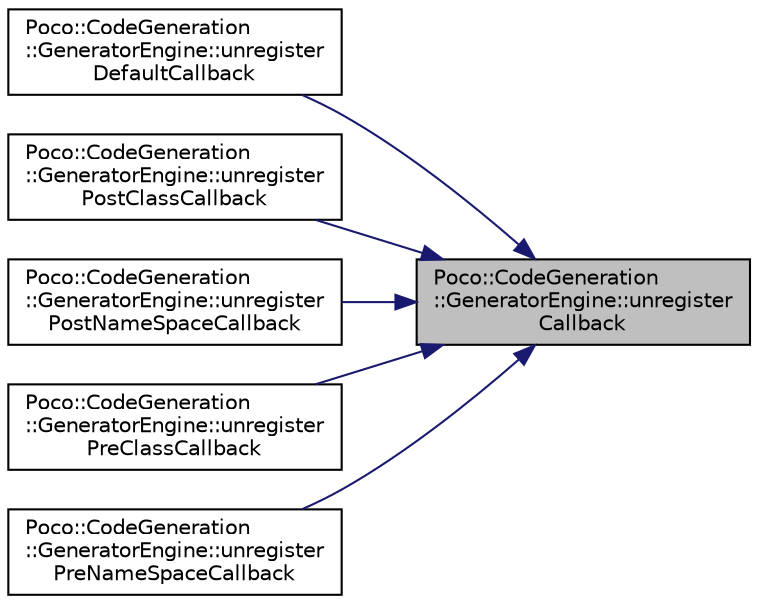 digraph "Poco::CodeGeneration::GeneratorEngine::unregisterCallback"
{
 // LATEX_PDF_SIZE
  edge [fontname="Helvetica",fontsize="10",labelfontname="Helvetica",labelfontsize="10"];
  node [fontname="Helvetica",fontsize="10",shape=record];
  rankdir="RL";
  Node1 [label="Poco::CodeGeneration\l::GeneratorEngine::unregister\lCallback",height=0.2,width=0.4,color="black", fillcolor="grey75", style="filled", fontcolor="black",tooltip="Registers a callback for a method name iff no other callback is registered yet. Throws an exception i..."];
  Node1 -> Node2 [dir="back",color="midnightblue",fontsize="10",style="solid",fontname="Helvetica"];
  Node2 [label="Poco::CodeGeneration\l::GeneratorEngine::unregister\lDefaultCallback",height=0.2,width=0.4,color="black", fillcolor="white", style="filled",URL="$classPoco_1_1CodeGeneration_1_1GeneratorEngine.html#ace4194bfccbaa80fb19fbb6c9ed7fa94",tooltip="Registers a default callback, invoked always when no callback is found for a given methodname."];
  Node1 -> Node3 [dir="back",color="midnightblue",fontsize="10",style="solid",fontname="Helvetica"];
  Node3 [label="Poco::CodeGeneration\l::GeneratorEngine::unregister\lPostClassCallback",height=0.2,width=0.4,color="black", fillcolor="white", style="filled",URL="$classPoco_1_1CodeGeneration_1_1GeneratorEngine.html#a6280d24d008c752d9d02410a3acff828",tooltip="Unregisters the pre class callback."];
  Node1 -> Node4 [dir="back",color="midnightblue",fontsize="10",style="solid",fontname="Helvetica"];
  Node4 [label="Poco::CodeGeneration\l::GeneratorEngine::unregister\lPostNameSpaceCallback",height=0.2,width=0.4,color="black", fillcolor="white", style="filled",URL="$classPoco_1_1CodeGeneration_1_1GeneratorEngine.html#a41938f0bab870bc009a2d5a8fa9e9a58",tooltip="Unregisters the pre namespace callback."];
  Node1 -> Node5 [dir="back",color="midnightblue",fontsize="10",style="solid",fontname="Helvetica"];
  Node5 [label="Poco::CodeGeneration\l::GeneratorEngine::unregister\lPreClassCallback",height=0.2,width=0.4,color="black", fillcolor="white", style="filled",URL="$classPoco_1_1CodeGeneration_1_1GeneratorEngine.html#abe57d9144f4624d3164314b0be03fc07",tooltip=" "];
  Node1 -> Node6 [dir="back",color="midnightblue",fontsize="10",style="solid",fontname="Helvetica"];
  Node6 [label="Poco::CodeGeneration\l::GeneratorEngine::unregister\lPreNameSpaceCallback",height=0.2,width=0.4,color="black", fillcolor="white", style="filled",URL="$classPoco_1_1CodeGeneration_1_1GeneratorEngine.html#a0dbbe2feaa102ba086daaf1dcf9dba57",tooltip=" "];
}
